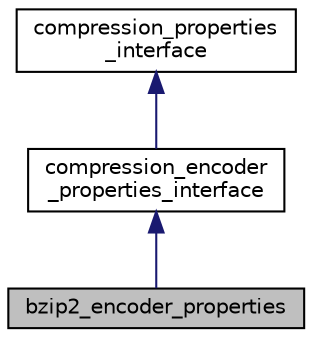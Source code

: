 digraph "bzip2_encoder_properties"
{
 // LATEX_PDF_SIZE
  edge [fontname="Helvetica",fontsize="10",labelfontname="Helvetica",labelfontsize="10"];
  node [fontname="Helvetica",fontsize="10",shape=record];
  Node1 [label="bzip2_encoder_properties",height=0.2,width=0.4,color="black", fillcolor="grey75", style="filled", fontcolor="black",tooltip=" "];
  Node2 -> Node1 [dir="back",color="midnightblue",fontsize="10",style="solid",fontname="Helvetica"];
  Node2 [label="compression_encoder\l_properties_interface",height=0.2,width=0.4,color="black", fillcolor="white", style="filled",URL="$structcompression__encoder__properties__interface.html",tooltip=" "];
  Node3 -> Node2 [dir="back",color="midnightblue",fontsize="10",style="solid",fontname="Helvetica"];
  Node3 [label="compression_properties\l_interface",height=0.2,width=0.4,color="black", fillcolor="white", style="filled",URL="$structcompression__properties__interface.html",tooltip=" "];
}
